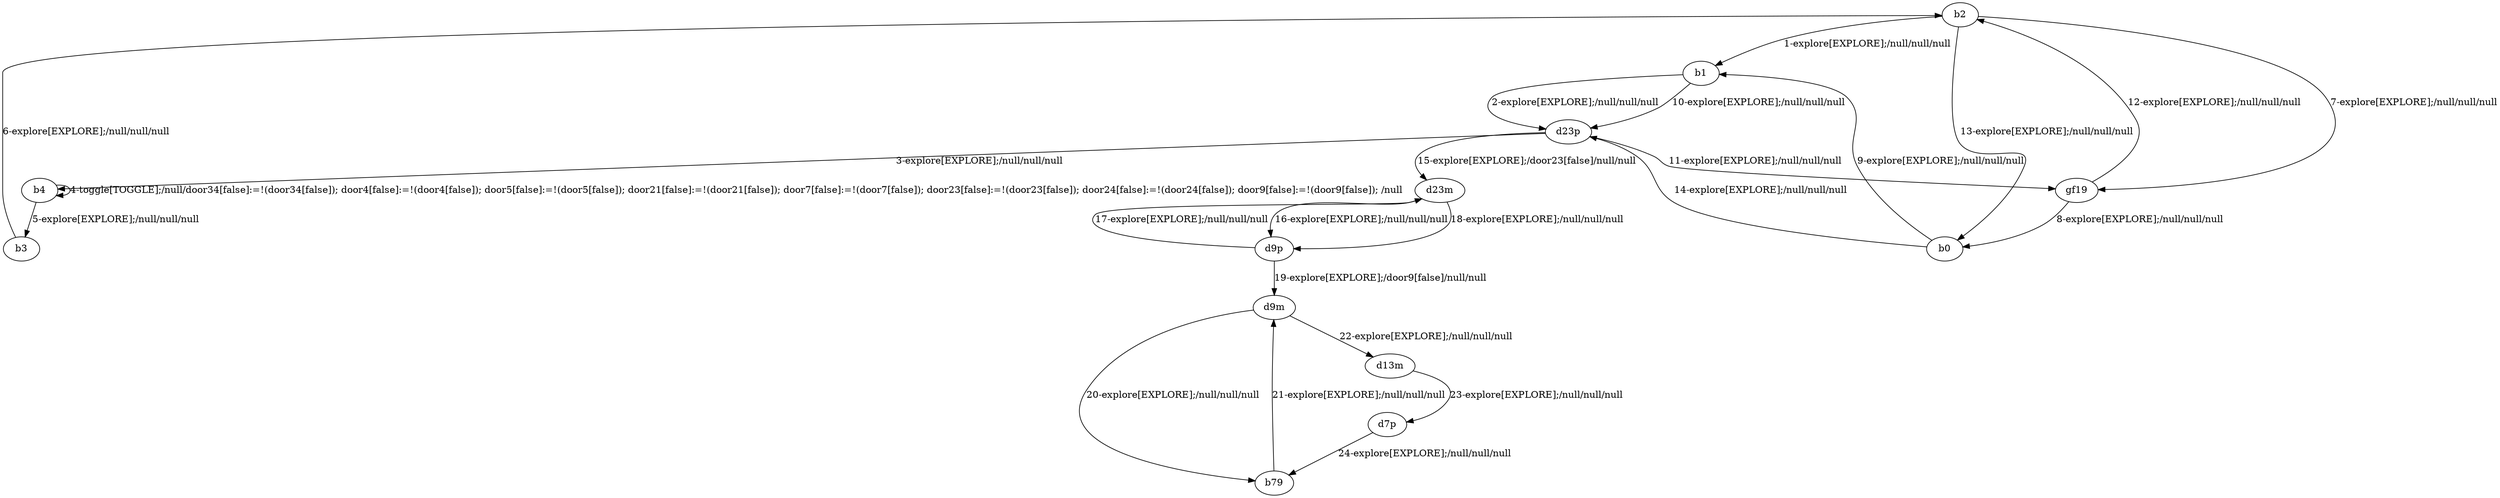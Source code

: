 # Total number of goals covered by this test: 1
# d7p --> b79

digraph g {
"b2" -> "b1" [label = "1-explore[EXPLORE];/null/null/null"];
"b1" -> "d23p" [label = "2-explore[EXPLORE];/null/null/null"];
"d23p" -> "b4" [label = "3-explore[EXPLORE];/null/null/null"];
"b4" -> "b4" [label = "4-toggle[TOGGLE];/null/door34[false]:=!(door34[false]); door4[false]:=!(door4[false]); door5[false]:=!(door5[false]); door21[false]:=!(door21[false]); door7[false]:=!(door7[false]); door23[false]:=!(door23[false]); door24[false]:=!(door24[false]); door9[false]:=!(door9[false]); /null"];
"b4" -> "b3" [label = "5-explore[EXPLORE];/null/null/null"];
"b3" -> "b2" [label = "6-explore[EXPLORE];/null/null/null"];
"b2" -> "gf19" [label = "7-explore[EXPLORE];/null/null/null"];
"gf19" -> "b0" [label = "8-explore[EXPLORE];/null/null/null"];
"b0" -> "b1" [label = "9-explore[EXPLORE];/null/null/null"];
"b1" -> "d23p" [label = "10-explore[EXPLORE];/null/null/null"];
"d23p" -> "gf19" [label = "11-explore[EXPLORE];/null/null/null"];
"gf19" -> "b2" [label = "12-explore[EXPLORE];/null/null/null"];
"b2" -> "b0" [label = "13-explore[EXPLORE];/null/null/null"];
"b0" -> "d23p" [label = "14-explore[EXPLORE];/null/null/null"];
"d23p" -> "d23m" [label = "15-explore[EXPLORE];/door23[false]/null/null"];
"d23m" -> "d9p" [label = "16-explore[EXPLORE];/null/null/null"];
"d9p" -> "d23m" [label = "17-explore[EXPLORE];/null/null/null"];
"d23m" -> "d9p" [label = "18-explore[EXPLORE];/null/null/null"];
"d9p" -> "d9m" [label = "19-explore[EXPLORE];/door9[false]/null/null"];
"d9m" -> "b79" [label = "20-explore[EXPLORE];/null/null/null"];
"b79" -> "d9m" [label = "21-explore[EXPLORE];/null/null/null"];
"d9m" -> "d13m" [label = "22-explore[EXPLORE];/null/null/null"];
"d13m" -> "d7p" [label = "23-explore[EXPLORE];/null/null/null"];
"d7p" -> "b79" [label = "24-explore[EXPLORE];/null/null/null"];
}